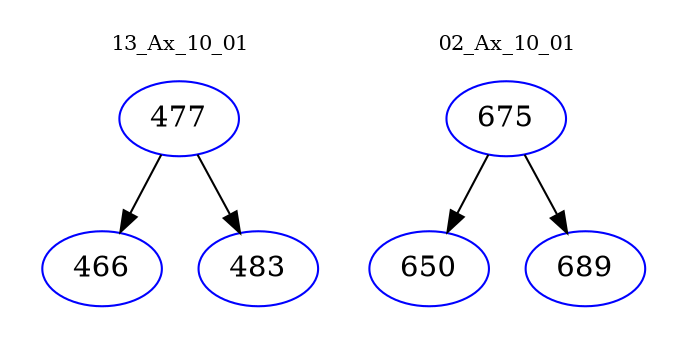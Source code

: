 digraph{
subgraph cluster_0 {
color = white
label = "13_Ax_10_01";
fontsize=10;
T0_477 [label="477", color="blue"]
T0_477 -> T0_466 [color="black"]
T0_466 [label="466", color="blue"]
T0_477 -> T0_483 [color="black"]
T0_483 [label="483", color="blue"]
}
subgraph cluster_1 {
color = white
label = "02_Ax_10_01";
fontsize=10;
T1_675 [label="675", color="blue"]
T1_675 -> T1_650 [color="black"]
T1_650 [label="650", color="blue"]
T1_675 -> T1_689 [color="black"]
T1_689 [label="689", color="blue"]
}
}
